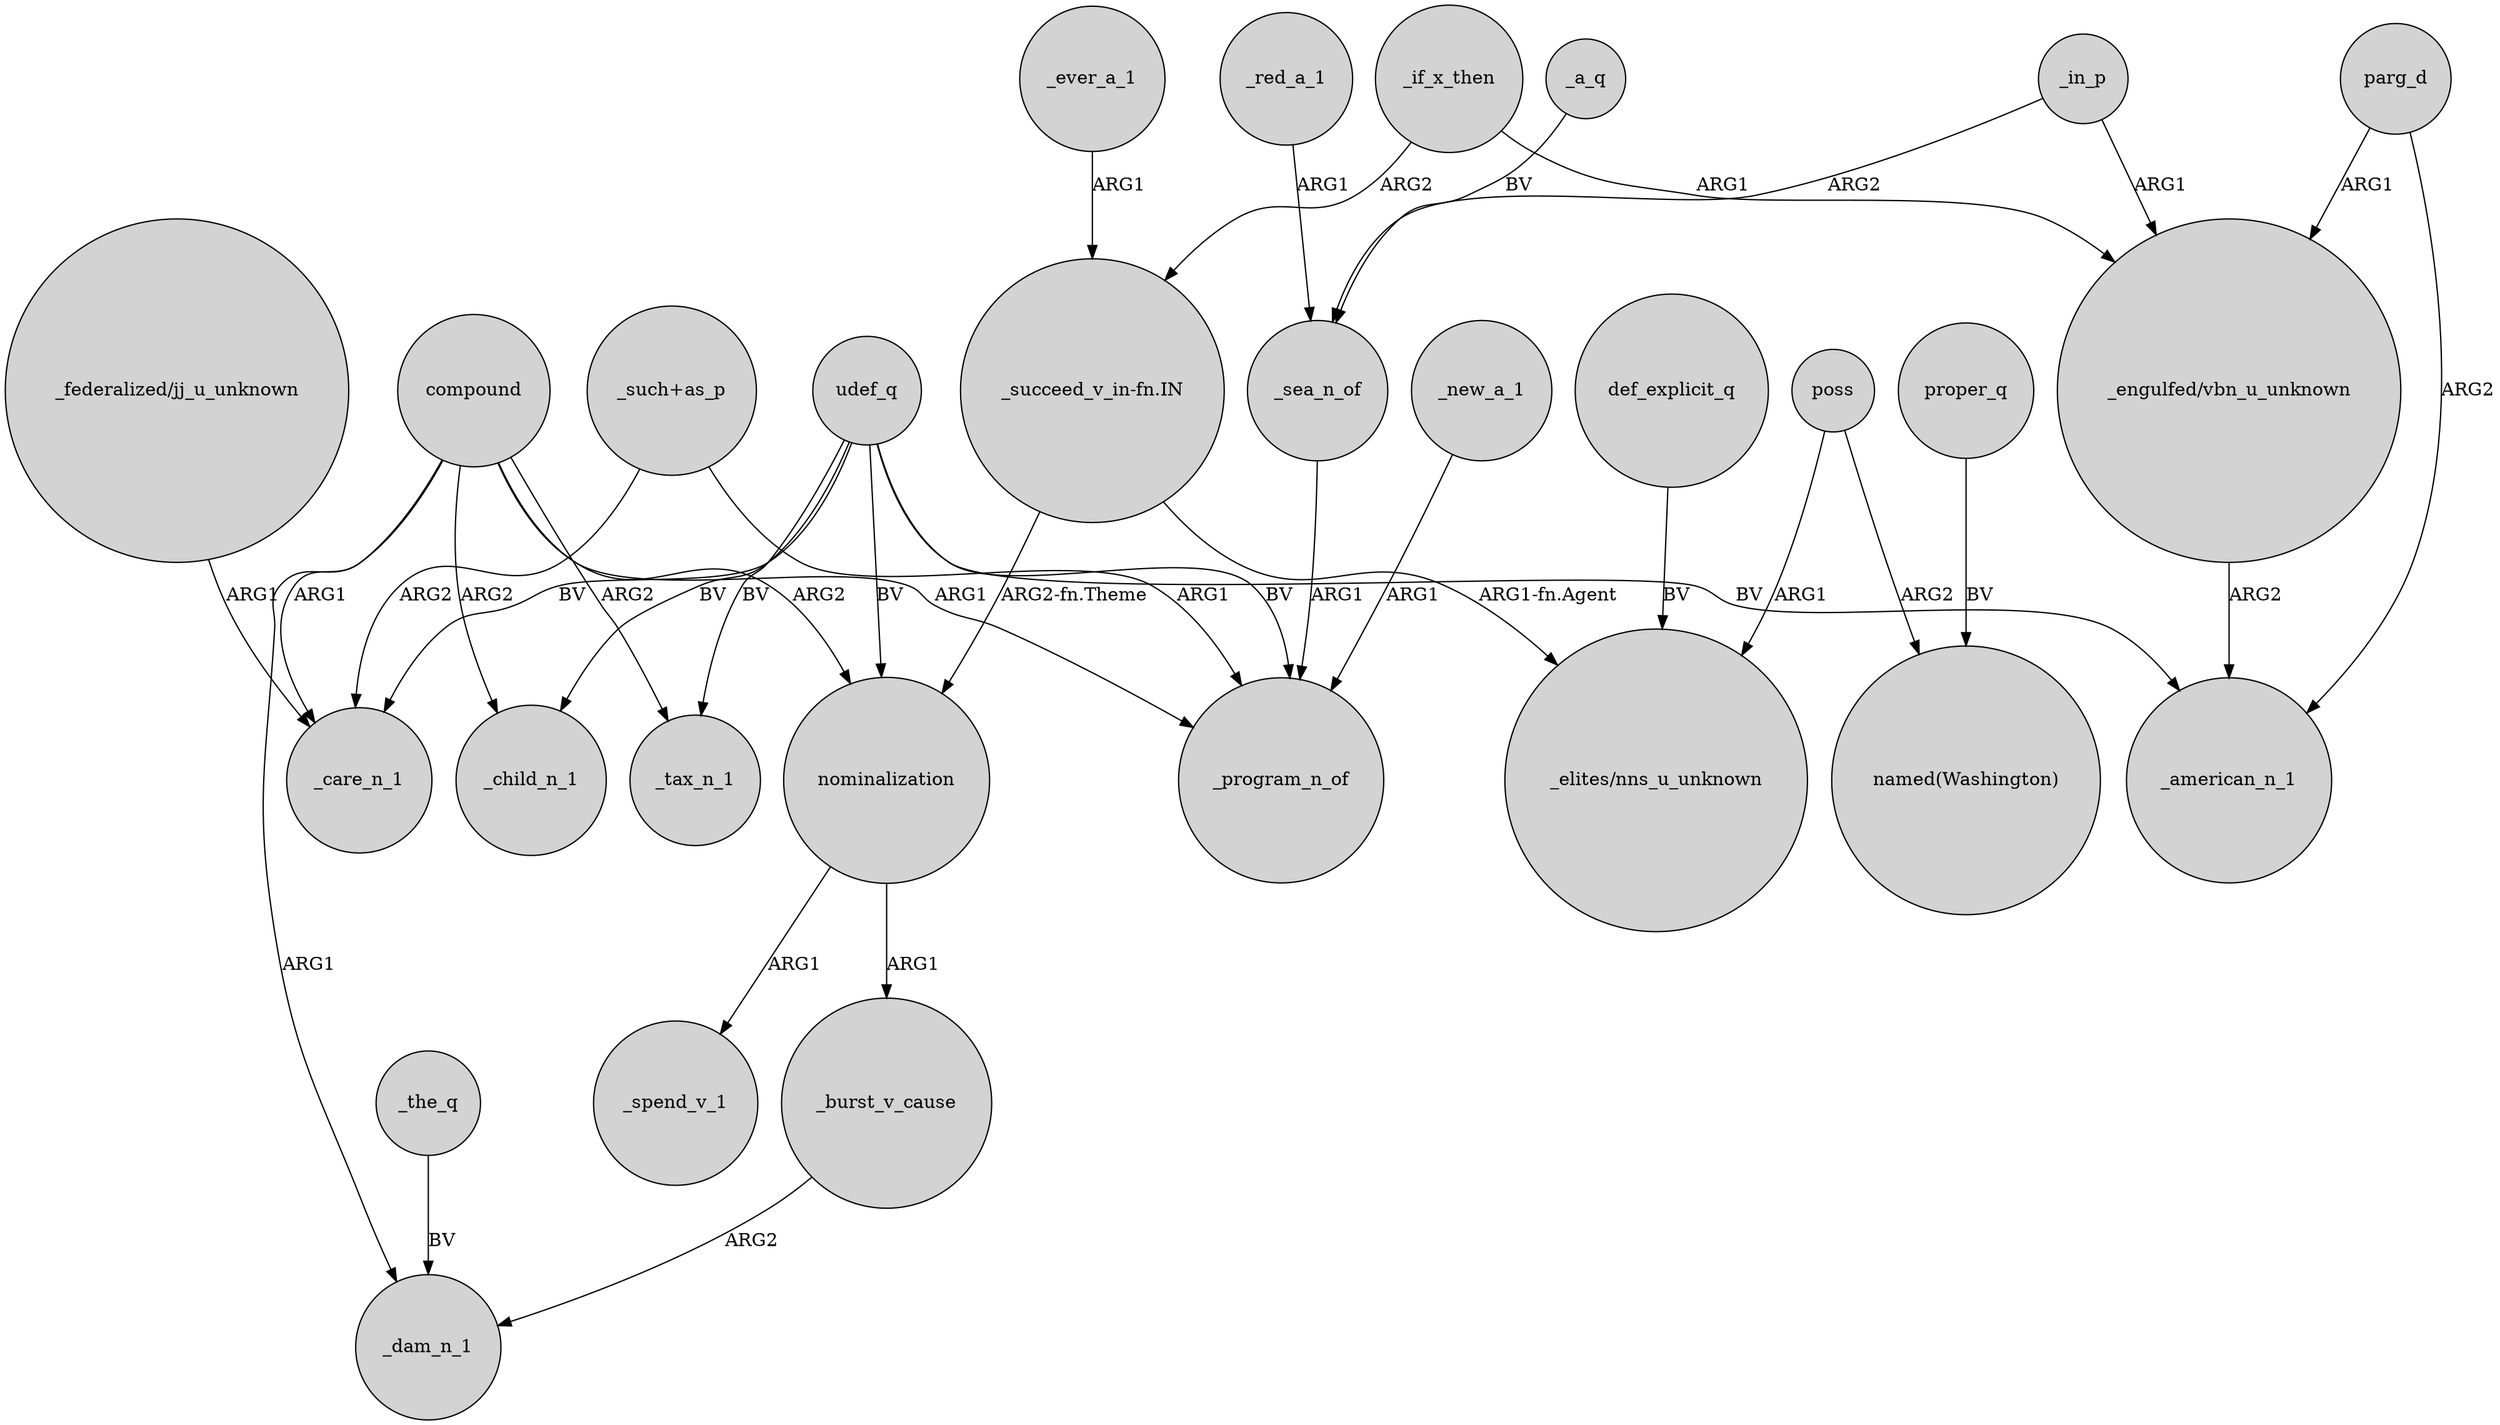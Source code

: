 digraph {
	node [shape=circle style=filled]
	"_federalized/jj_u_unknown" -> _care_n_1 [label=ARG1]
	_in_p -> "_engulfed/vbn_u_unknown" [label=ARG1]
	_burst_v_cause -> _dam_n_1 [label=ARG2]
	udef_q -> _child_n_1 [label=BV]
	nominalization -> _spend_v_1 [label=ARG1]
	"_such+as_p" -> _program_n_of [label=ARG1]
	parg_d -> "_engulfed/vbn_u_unknown" [label=ARG1]
	udef_q -> _care_n_1 [label=BV]
	_if_x_then -> "_engulfed/vbn_u_unknown" [label=ARG1]
	_the_q -> _dam_n_1 [label=BV]
	def_explicit_q -> "_elites/nns_u_unknown" [label=BV]
	udef_q -> _program_n_of [label=BV]
	compound -> nominalization [label=ARG2]
	_red_a_1 -> _sea_n_of [label=ARG1]
	nominalization -> _burst_v_cause [label=ARG1]
	_a_q -> _sea_n_of [label=BV]
	proper_q -> "named(Washington)" [label=BV]
	udef_q -> _tax_n_1 [label=BV]
	poss -> "named(Washington)" [label=ARG2]
	"_succeed_v_in-fn.IN" -> nominalization [label="ARG2-fn.Theme"]
	compound -> _dam_n_1 [label=ARG1]
	"_engulfed/vbn_u_unknown" -> _american_n_1 [label=ARG2]
	_sea_n_of -> _program_n_of [label=ARG1]
	"_succeed_v_in-fn.IN" -> "_elites/nns_u_unknown" [label="ARG1-fn.Agent"]
	udef_q -> _american_n_1 [label=BV]
	udef_q -> nominalization [label=BV]
	_ever_a_1 -> "_succeed_v_in-fn.IN" [label=ARG1]
	"_such+as_p" -> _care_n_1 [label=ARG2]
	parg_d -> _american_n_1 [label=ARG2]
	compound -> _program_n_of [label=ARG1]
	compound -> _care_n_1 [label=ARG1]
	compound -> _child_n_1 [label=ARG2]
	_new_a_1 -> _program_n_of [label=ARG1]
	poss -> "_elites/nns_u_unknown" [label=ARG1]
	compound -> _tax_n_1 [label=ARG2]
	_if_x_then -> "_succeed_v_in-fn.IN" [label=ARG2]
	_in_p -> _sea_n_of [label=ARG2]
}
